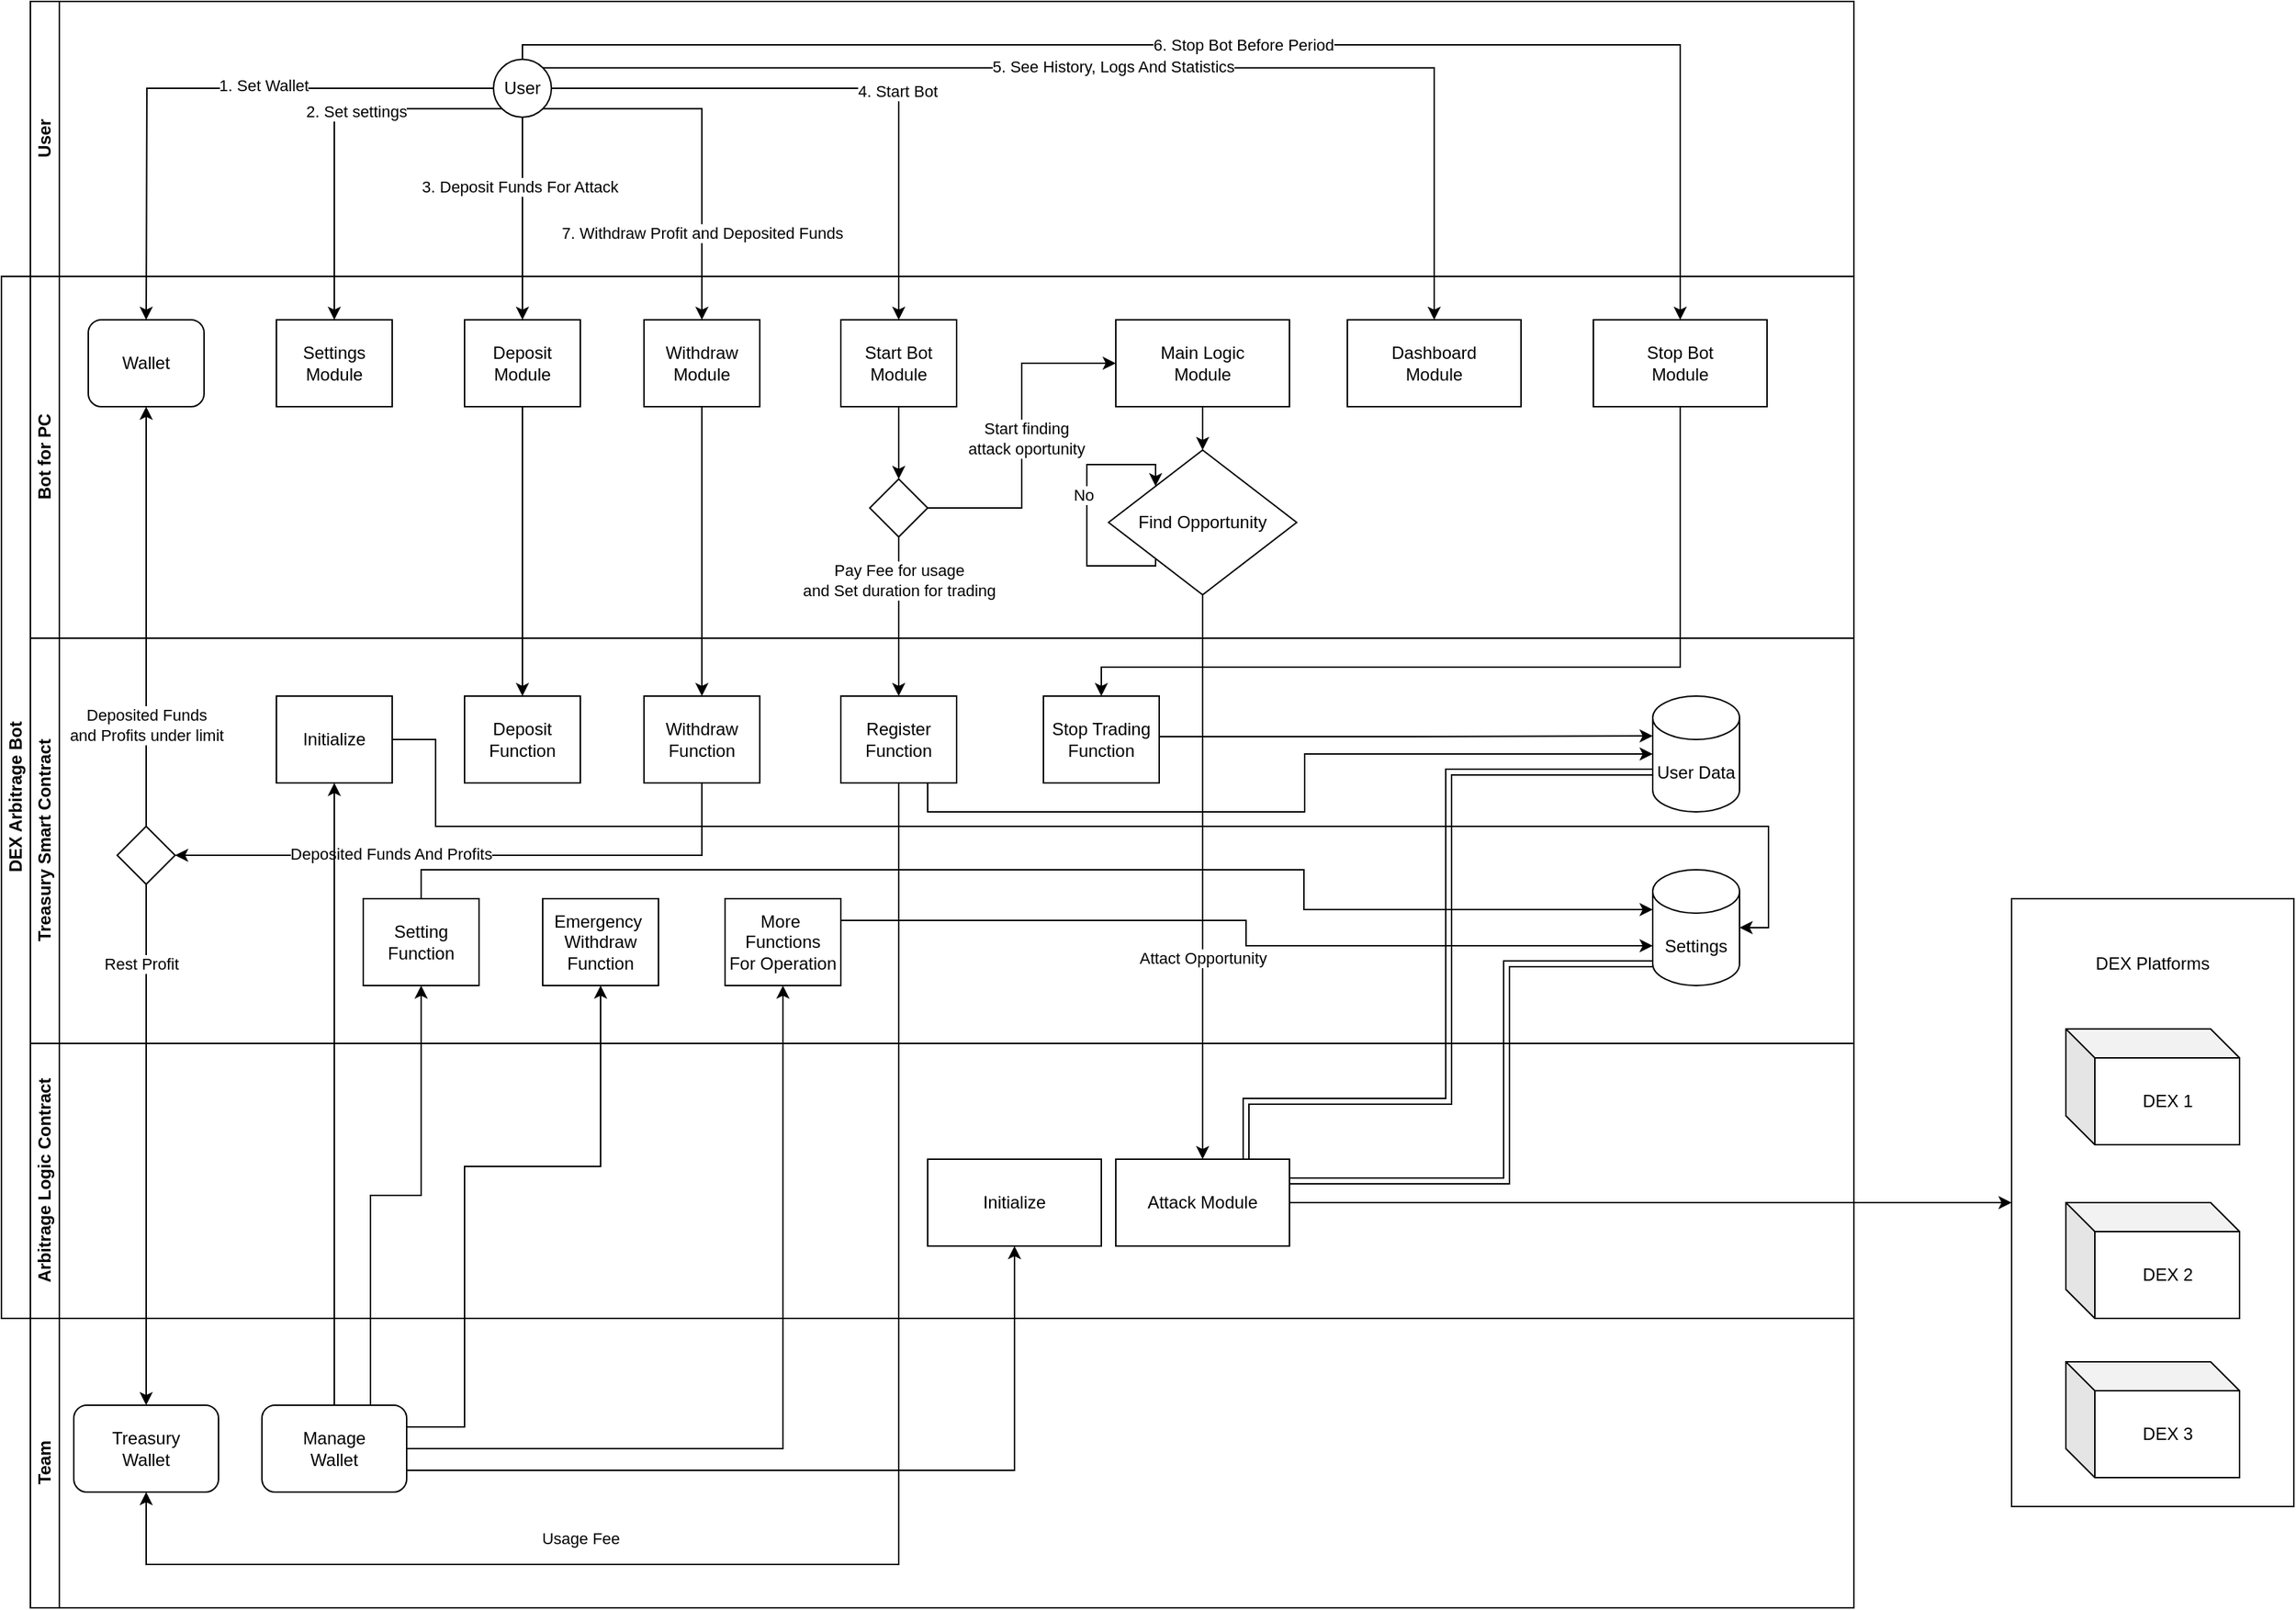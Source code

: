 <mxfile version="21.8.0" type="github">
  <diagram id="prtHgNgQTEPvFCAcTncT" name="Page-1">
    <mxGraphModel dx="1576" dy="2660" grid="1" gridSize="10" guides="1" tooltips="1" connect="1" arrows="1" fold="1" page="1" pageScale="1" pageWidth="827" pageHeight="1169" math="0" shadow="0">
      <root>
        <mxCell id="0" />
        <mxCell id="1" parent="0" />
        <mxCell id="dNxyNK7c78bLwvsdeMH5-19" value="DEX Arbitrage Bot" style="swimlane;html=1;childLayout=stackLayout;resizeParent=1;resizeParentMax=0;horizontal=0;startSize=20;horizontalStack=0;" parent="1" vertex="1">
          <mxGeometry x="70" y="70" width="1280" height="720" as="geometry" />
        </mxCell>
        <mxCell id="mO-mU0wgJN1b0pkcPdMh-35" style="edgeStyle=orthogonalEdgeStyle;rounded=0;orthogonalLoop=1;jettySize=auto;html=1;exitX=0.5;exitY=1;exitDx=0;exitDy=0;entryX=0.5;entryY=0;entryDx=0;entryDy=0;" edge="1" parent="dNxyNK7c78bLwvsdeMH5-19" source="mO-mU0wgJN1b0pkcPdMh-11" target="dNxyNK7c78bLwvsdeMH5-26">
          <mxGeometry relative="1" as="geometry" />
        </mxCell>
        <mxCell id="mO-mU0wgJN1b0pkcPdMh-36" style="edgeStyle=orthogonalEdgeStyle;rounded=0;orthogonalLoop=1;jettySize=auto;html=1;exitX=0.5;exitY=1;exitDx=0;exitDy=0;" edge="1" parent="dNxyNK7c78bLwvsdeMH5-19" source="mO-mU0wgJN1b0pkcPdMh-16" target="mO-mU0wgJN1b0pkcPdMh-28">
          <mxGeometry relative="1" as="geometry" />
        </mxCell>
        <mxCell id="mO-mU0wgJN1b0pkcPdMh-37" style="edgeStyle=orthogonalEdgeStyle;rounded=0;orthogonalLoop=1;jettySize=auto;html=1;exitX=0.5;exitY=1;exitDx=0;exitDy=0;entryX=0.5;entryY=0;entryDx=0;entryDy=0;" edge="1" parent="dNxyNK7c78bLwvsdeMH5-19" source="mO-mU0wgJN1b0pkcPdMh-68" target="mO-mU0wgJN1b0pkcPdMh-30">
          <mxGeometry relative="1" as="geometry" />
        </mxCell>
        <mxCell id="mO-mU0wgJN1b0pkcPdMh-66" value="Pay Fee for usage &lt;br&gt;and Set duration for trading" style="edgeLabel;html=1;align=center;verticalAlign=middle;resizable=0;points=[];" vertex="1" connectable="0" parent="mO-mU0wgJN1b0pkcPdMh-37">
          <mxGeometry x="0.11" y="1" relative="1" as="geometry">
            <mxPoint x="-1" y="-31" as="offset" />
          </mxGeometry>
        </mxCell>
        <mxCell id="dNxyNK7c78bLwvsdeMH5-20" value="Bot for PC" style="swimlane;html=1;startSize=20;horizontal=0;" parent="dNxyNK7c78bLwvsdeMH5-19" vertex="1">
          <mxGeometry x="20" width="1260" height="250" as="geometry" />
        </mxCell>
        <mxCell id="dNxyNK7c78bLwvsdeMH5-24" value="Settings&lt;br&gt;Module" style="rounded=0;whiteSpace=wrap;html=1;fontFamily=Helvetica;fontSize=12;fontColor=#000000;align=center;" parent="dNxyNK7c78bLwvsdeMH5-20" vertex="1">
          <mxGeometry x="170" y="30" width="80" height="60" as="geometry" />
        </mxCell>
        <mxCell id="mO-mU0wgJN1b0pkcPdMh-69" style="edgeStyle=orthogonalEdgeStyle;rounded=0;orthogonalLoop=1;jettySize=auto;html=1;exitX=0.5;exitY=1;exitDx=0;exitDy=0;entryX=0.5;entryY=0;entryDx=0;entryDy=0;" edge="1" parent="dNxyNK7c78bLwvsdeMH5-20" source="dNxyNK7c78bLwvsdeMH5-30" target="mO-mU0wgJN1b0pkcPdMh-68">
          <mxGeometry relative="1" as="geometry" />
        </mxCell>
        <mxCell id="dNxyNK7c78bLwvsdeMH5-30" value="Start Bot&lt;br&gt;Module" style="rounded=0;whiteSpace=wrap;html=1;fontFamily=Helvetica;fontSize=12;fontColor=#000000;align=center;" parent="dNxyNK7c78bLwvsdeMH5-20" vertex="1">
          <mxGeometry x="560" y="30" width="80" height="60" as="geometry" />
        </mxCell>
        <mxCell id="mO-mU0wgJN1b0pkcPdMh-11" value="Deposit&lt;br&gt;Module" style="rounded=0;whiteSpace=wrap;html=1;fontFamily=Helvetica;fontSize=12;fontColor=#000000;align=center;" vertex="1" parent="dNxyNK7c78bLwvsdeMH5-20">
          <mxGeometry x="300" y="30" width="80" height="60" as="geometry" />
        </mxCell>
        <mxCell id="mO-mU0wgJN1b0pkcPdMh-16" value="Withdraw&lt;br&gt;Module" style="rounded=0;whiteSpace=wrap;html=1;fontFamily=Helvetica;fontSize=12;fontColor=#000000;align=center;" vertex="1" parent="dNxyNK7c78bLwvsdeMH5-20">
          <mxGeometry x="424" y="30" width="80" height="60" as="geometry" />
        </mxCell>
        <mxCell id="mO-mU0wgJN1b0pkcPdMh-56" value="Wallet" style="rounded=1;whiteSpace=wrap;html=1;" vertex="1" parent="dNxyNK7c78bLwvsdeMH5-20">
          <mxGeometry x="40" y="30" width="80" height="60" as="geometry" />
        </mxCell>
        <mxCell id="mO-mU0wgJN1b0pkcPdMh-80" style="edgeStyle=orthogonalEdgeStyle;rounded=0;orthogonalLoop=1;jettySize=auto;html=1;exitX=0.5;exitY=1;exitDx=0;exitDy=0;entryX=0.5;entryY=0;entryDx=0;entryDy=0;" edge="1" parent="dNxyNK7c78bLwvsdeMH5-20" source="mO-mU0wgJN1b0pkcPdMh-67" target="mO-mU0wgJN1b0pkcPdMh-79">
          <mxGeometry relative="1" as="geometry" />
        </mxCell>
        <mxCell id="mO-mU0wgJN1b0pkcPdMh-67" value="Main Logic &lt;br&gt;Module" style="rounded=0;whiteSpace=wrap;html=1;" vertex="1" parent="dNxyNK7c78bLwvsdeMH5-20">
          <mxGeometry x="750" y="30" width="120" height="60" as="geometry" />
        </mxCell>
        <mxCell id="mO-mU0wgJN1b0pkcPdMh-70" style="edgeStyle=orthogonalEdgeStyle;rounded=0;orthogonalLoop=1;jettySize=auto;html=1;exitX=1;exitY=0.5;exitDx=0;exitDy=0;entryX=0;entryY=0.5;entryDx=0;entryDy=0;" edge="1" parent="dNxyNK7c78bLwvsdeMH5-20" source="mO-mU0wgJN1b0pkcPdMh-68" target="mO-mU0wgJN1b0pkcPdMh-67">
          <mxGeometry relative="1" as="geometry" />
        </mxCell>
        <mxCell id="mO-mU0wgJN1b0pkcPdMh-71" value="Start finding &lt;br&gt;attack oportunity" style="edgeLabel;html=1;align=center;verticalAlign=middle;resizable=0;points=[];" vertex="1" connectable="0" parent="mO-mU0wgJN1b0pkcPdMh-70">
          <mxGeometry x="-0.011" y="-3" relative="1" as="geometry">
            <mxPoint as="offset" />
          </mxGeometry>
        </mxCell>
        <mxCell id="mO-mU0wgJN1b0pkcPdMh-68" value="" style="rhombus;whiteSpace=wrap;html=1;fontFamily=Helvetica;fontSize=12;fontColor=#000000;align=center;" vertex="1" parent="dNxyNK7c78bLwvsdeMH5-20">
          <mxGeometry x="580" y="140" width="40" height="40" as="geometry" />
        </mxCell>
        <mxCell id="mO-mU0wgJN1b0pkcPdMh-79" value="Find Opportunity" style="rhombus;whiteSpace=wrap;html=1;fontFamily=Helvetica;fontSize=12;fontColor=#000000;align=center;" vertex="1" parent="dNxyNK7c78bLwvsdeMH5-20">
          <mxGeometry x="745" y="120" width="130" height="100" as="geometry" />
        </mxCell>
        <mxCell id="mO-mU0wgJN1b0pkcPdMh-81" style="edgeStyle=orthogonalEdgeStyle;rounded=0;orthogonalLoop=1;jettySize=auto;html=1;exitX=0;exitY=1;exitDx=0;exitDy=0;entryX=0;entryY=0;entryDx=0;entryDy=0;" edge="1" parent="dNxyNK7c78bLwvsdeMH5-20" source="mO-mU0wgJN1b0pkcPdMh-79" target="mO-mU0wgJN1b0pkcPdMh-79">
          <mxGeometry relative="1" as="geometry">
            <Array as="points">
              <mxPoint x="778" y="200" />
              <mxPoint x="730" y="200" />
              <mxPoint x="730" y="130" />
              <mxPoint x="778" y="130" />
            </Array>
          </mxGeometry>
        </mxCell>
        <mxCell id="mO-mU0wgJN1b0pkcPdMh-91" value="No&amp;nbsp;" style="edgeLabel;html=1;align=center;verticalAlign=middle;resizable=0;points=[];" vertex="1" connectable="0" parent="mO-mU0wgJN1b0pkcPdMh-81">
          <mxGeometry x="0.1" y="1" relative="1" as="geometry">
            <mxPoint as="offset" />
          </mxGeometry>
        </mxCell>
        <mxCell id="mO-mU0wgJN1b0pkcPdMh-103" value="Dashboard&lt;br&gt;Module" style="rounded=0;whiteSpace=wrap;html=1;" vertex="1" parent="dNxyNK7c78bLwvsdeMH5-20">
          <mxGeometry x="910" y="30" width="120" height="60" as="geometry" />
        </mxCell>
        <mxCell id="mO-mU0wgJN1b0pkcPdMh-107" value="Stop Bot &lt;br&gt;Module" style="rounded=0;whiteSpace=wrap;html=1;" vertex="1" parent="dNxyNK7c78bLwvsdeMH5-20">
          <mxGeometry x="1080" y="30" width="120" height="60" as="geometry" />
        </mxCell>
        <mxCell id="dNxyNK7c78bLwvsdeMH5-21" value="Treasury Smart Contract" style="swimlane;html=1;startSize=20;horizontal=0;" parent="dNxyNK7c78bLwvsdeMH5-19" vertex="1">
          <mxGeometry x="20" y="250" width="1260" height="280" as="geometry" />
        </mxCell>
        <mxCell id="dNxyNK7c78bLwvsdeMH5-26" value="Deposit&lt;br&gt;Function" style="rounded=0;whiteSpace=wrap;html=1;fontFamily=Helvetica;fontSize=12;fontColor=#000000;align=center;" parent="dNxyNK7c78bLwvsdeMH5-21" vertex="1">
          <mxGeometry x="300" y="40" width="80" height="60" as="geometry" />
        </mxCell>
        <mxCell id="mO-mU0wgJN1b0pkcPdMh-58" style="edgeStyle=orthogonalEdgeStyle;rounded=0;orthogonalLoop=1;jettySize=auto;html=1;entryX=1;entryY=0.5;entryDx=0;entryDy=0;" edge="1" parent="dNxyNK7c78bLwvsdeMH5-21" source="mO-mU0wgJN1b0pkcPdMh-28" target="dNxyNK7c78bLwvsdeMH5-36">
          <mxGeometry relative="1" as="geometry">
            <Array as="points">
              <mxPoint x="464" y="150" />
            </Array>
          </mxGeometry>
        </mxCell>
        <mxCell id="mO-mU0wgJN1b0pkcPdMh-62" value="Deposited Funds And Profits" style="edgeLabel;html=1;align=center;verticalAlign=middle;resizable=0;points=[];" vertex="1" connectable="0" parent="mO-mU0wgJN1b0pkcPdMh-58">
          <mxGeometry x="0.279" y="-1" relative="1" as="geometry">
            <mxPoint as="offset" />
          </mxGeometry>
        </mxCell>
        <mxCell id="mO-mU0wgJN1b0pkcPdMh-28" value="Withdraw&lt;br&gt;Function" style="rounded=0;whiteSpace=wrap;html=1;fontFamily=Helvetica;fontSize=12;fontColor=#000000;align=center;" vertex="1" parent="dNxyNK7c78bLwvsdeMH5-21">
          <mxGeometry x="424" y="40" width="80" height="60" as="geometry" />
        </mxCell>
        <mxCell id="mO-mU0wgJN1b0pkcPdMh-30" value="Register&lt;br&gt;Function" style="rounded=0;whiteSpace=wrap;html=1;fontFamily=Helvetica;fontSize=12;fontColor=#000000;align=center;" vertex="1" parent="dNxyNK7c78bLwvsdeMH5-21">
          <mxGeometry x="560" y="40" width="80" height="60" as="geometry" />
        </mxCell>
        <mxCell id="dNxyNK7c78bLwvsdeMH5-36" value="" style="rhombus;whiteSpace=wrap;html=1;fontFamily=Helvetica;fontSize=12;fontColor=#000000;align=center;" parent="dNxyNK7c78bLwvsdeMH5-21" vertex="1">
          <mxGeometry x="60" y="130" width="40" height="40" as="geometry" />
        </mxCell>
        <mxCell id="mO-mU0wgJN1b0pkcPdMh-93" value="Initialize" style="rounded=0;whiteSpace=wrap;html=1;fontFamily=Helvetica;fontSize=12;fontColor=#000000;align=center;" vertex="1" parent="dNxyNK7c78bLwvsdeMH5-21">
          <mxGeometry x="170" y="40" width="80" height="60" as="geometry" />
        </mxCell>
        <mxCell id="mO-mU0wgJN1b0pkcPdMh-121" style="edgeStyle=orthogonalEdgeStyle;rounded=0;orthogonalLoop=1;jettySize=auto;html=1;exitX=0.5;exitY=0;exitDx=0;exitDy=0;entryX=0;entryY=0;entryDx=0;entryDy=27.5;entryPerimeter=0;" edge="1" parent="dNxyNK7c78bLwvsdeMH5-21" source="mO-mU0wgJN1b0pkcPdMh-94" target="mO-mU0wgJN1b0pkcPdMh-113">
          <mxGeometry relative="1" as="geometry">
            <mxPoint x="1120" y="200" as="targetPoint" />
            <Array as="points">
              <mxPoint x="270" y="160" />
              <mxPoint x="880" y="160" />
              <mxPoint x="880" y="188" />
            </Array>
          </mxGeometry>
        </mxCell>
        <mxCell id="mO-mU0wgJN1b0pkcPdMh-94" value="Setting&lt;br&gt;Function" style="rounded=0;whiteSpace=wrap;html=1;fontFamily=Helvetica;fontSize=12;fontColor=#000000;align=center;" vertex="1" parent="dNxyNK7c78bLwvsdeMH5-21">
          <mxGeometry x="230" y="180" width="80" height="60" as="geometry" />
        </mxCell>
        <mxCell id="mO-mU0wgJN1b0pkcPdMh-95" value="Emergency&amp;nbsp;&lt;br&gt;Withdraw&lt;br&gt;Function" style="rounded=0;whiteSpace=wrap;html=1;fontFamily=Helvetica;fontSize=12;fontColor=#000000;align=center;" vertex="1" parent="dNxyNK7c78bLwvsdeMH5-21">
          <mxGeometry x="354" y="180" width="80" height="60" as="geometry" />
        </mxCell>
        <mxCell id="mO-mU0wgJN1b0pkcPdMh-96" value="More&amp;nbsp; Functions&lt;br&gt;For Operation" style="rounded=0;whiteSpace=wrap;html=1;fontFamily=Helvetica;fontSize=12;fontColor=#000000;align=center;" vertex="1" parent="dNxyNK7c78bLwvsdeMH5-21">
          <mxGeometry x="480" y="180" width="80" height="60" as="geometry" />
        </mxCell>
        <mxCell id="mO-mU0wgJN1b0pkcPdMh-110" value="Stop Trading Function" style="rounded=0;whiteSpace=wrap;html=1;fontFamily=Helvetica;fontSize=12;fontColor=#000000;align=center;" vertex="1" parent="dNxyNK7c78bLwvsdeMH5-21">
          <mxGeometry x="700" y="40" width="80" height="60" as="geometry" />
        </mxCell>
        <mxCell id="mO-mU0wgJN1b0pkcPdMh-112" value="User Data&lt;br&gt;" style="shape=cylinder3;whiteSpace=wrap;html=1;boundedLbl=1;backgroundOutline=1;size=15;" vertex="1" parent="dNxyNK7c78bLwvsdeMH5-21">
          <mxGeometry x="1121" y="40" width="60" height="80" as="geometry" />
        </mxCell>
        <mxCell id="mO-mU0wgJN1b0pkcPdMh-113" value="Settings" style="shape=cylinder3;whiteSpace=wrap;html=1;boundedLbl=1;backgroundOutline=1;size=15;" vertex="1" parent="dNxyNK7c78bLwvsdeMH5-21">
          <mxGeometry x="1121" y="160" width="60" height="80" as="geometry" />
        </mxCell>
        <mxCell id="mO-mU0wgJN1b0pkcPdMh-116" style="edgeStyle=orthogonalEdgeStyle;rounded=0;orthogonalLoop=1;jettySize=auto;html=1;exitX=0.75;exitY=1;exitDx=0;exitDy=0;entryX=0;entryY=0.5;entryDx=0;entryDy=0;entryPerimeter=0;" edge="1" parent="dNxyNK7c78bLwvsdeMH5-21" source="mO-mU0wgJN1b0pkcPdMh-30" target="mO-mU0wgJN1b0pkcPdMh-112">
          <mxGeometry relative="1" as="geometry" />
        </mxCell>
        <mxCell id="mO-mU0wgJN1b0pkcPdMh-117" style="edgeStyle=orthogonalEdgeStyle;rounded=0;orthogonalLoop=1;jettySize=auto;html=1;exitX=1;exitY=0.5;exitDx=0;exitDy=0;entryX=0;entryY=0;entryDx=0;entryDy=27.5;entryPerimeter=0;" edge="1" parent="dNxyNK7c78bLwvsdeMH5-21" source="mO-mU0wgJN1b0pkcPdMh-110" target="mO-mU0wgJN1b0pkcPdMh-112">
          <mxGeometry relative="1" as="geometry">
            <Array as="points">
              <mxPoint x="780" y="68" />
              <mxPoint x="951" y="68" />
            </Array>
          </mxGeometry>
        </mxCell>
        <mxCell id="mO-mU0wgJN1b0pkcPdMh-118" style="edgeStyle=orthogonalEdgeStyle;rounded=0;orthogonalLoop=1;jettySize=auto;html=1;exitX=1;exitY=0.5;exitDx=0;exitDy=0;entryX=1;entryY=0.5;entryDx=0;entryDy=0;entryPerimeter=0;" edge="1" parent="dNxyNK7c78bLwvsdeMH5-21" source="mO-mU0wgJN1b0pkcPdMh-93" target="mO-mU0wgJN1b0pkcPdMh-113">
          <mxGeometry relative="1" as="geometry">
            <Array as="points">
              <mxPoint x="280" y="70" />
              <mxPoint x="280" y="130" />
              <mxPoint x="1201" y="130" />
              <mxPoint x="1201" y="200" />
            </Array>
          </mxGeometry>
        </mxCell>
        <mxCell id="mO-mU0wgJN1b0pkcPdMh-122" style="edgeStyle=orthogonalEdgeStyle;rounded=0;orthogonalLoop=1;jettySize=auto;html=1;exitX=1;exitY=0.25;exitDx=0;exitDy=0;entryX=0;entryY=0;entryDx=0;entryDy=52.5;entryPerimeter=0;" edge="1" parent="dNxyNK7c78bLwvsdeMH5-21" source="mO-mU0wgJN1b0pkcPdMh-96" target="mO-mU0wgJN1b0pkcPdMh-113">
          <mxGeometry relative="1" as="geometry">
            <Array as="points">
              <mxPoint x="840" y="195" />
              <mxPoint x="840" y="213" />
            </Array>
          </mxGeometry>
        </mxCell>
        <mxCell id="dNxyNK7c78bLwvsdeMH5-22" value="Arbitrage Logic Contract" style="swimlane;html=1;startSize=20;horizontal=0;" parent="dNxyNK7c78bLwvsdeMH5-19" vertex="1">
          <mxGeometry x="20" y="530" width="1260" height="190" as="geometry" />
        </mxCell>
        <mxCell id="mO-mU0wgJN1b0pkcPdMh-82" value="Attack Module" style="rounded=0;whiteSpace=wrap;html=1;" vertex="1" parent="dNxyNK7c78bLwvsdeMH5-22">
          <mxGeometry x="750" y="80" width="120" height="60" as="geometry" />
        </mxCell>
        <mxCell id="mO-mU0wgJN1b0pkcPdMh-129" value="Initialize" style="rounded=0;whiteSpace=wrap;html=1;fontFamily=Helvetica;fontSize=12;fontColor=#000000;align=center;" vertex="1" parent="dNxyNK7c78bLwvsdeMH5-22">
          <mxGeometry x="620" y="80" width="120" height="60" as="geometry" />
        </mxCell>
        <mxCell id="mO-mU0wgJN1b0pkcPdMh-60" style="edgeStyle=orthogonalEdgeStyle;rounded=0;orthogonalLoop=1;jettySize=auto;html=1;entryX=0.5;entryY=1;entryDx=0;entryDy=0;exitX=0.5;exitY=0;exitDx=0;exitDy=0;" edge="1" parent="dNxyNK7c78bLwvsdeMH5-19" source="dNxyNK7c78bLwvsdeMH5-36" target="mO-mU0wgJN1b0pkcPdMh-56">
          <mxGeometry relative="1" as="geometry">
            <mxPoint x="120" y="300" as="sourcePoint" />
            <mxPoint x="100.5" y="110" as="targetPoint" />
          </mxGeometry>
        </mxCell>
        <mxCell id="mO-mU0wgJN1b0pkcPdMh-64" value="Deposited Funds &lt;br&gt;and Profits under limit" style="edgeLabel;html=1;align=center;verticalAlign=middle;resizable=0;points=[];" vertex="1" connectable="0" parent="mO-mU0wgJN1b0pkcPdMh-60">
          <mxGeometry x="-0.184" y="2" relative="1" as="geometry">
            <mxPoint x="2" y="48" as="offset" />
          </mxGeometry>
        </mxCell>
        <mxCell id="mO-mU0wgJN1b0pkcPdMh-83" style="edgeStyle=orthogonalEdgeStyle;rounded=0;orthogonalLoop=1;jettySize=auto;html=1;exitX=0.5;exitY=1;exitDx=0;exitDy=0;" edge="1" parent="dNxyNK7c78bLwvsdeMH5-19" source="mO-mU0wgJN1b0pkcPdMh-79" target="mO-mU0wgJN1b0pkcPdMh-82">
          <mxGeometry relative="1" as="geometry" />
        </mxCell>
        <mxCell id="mO-mU0wgJN1b0pkcPdMh-92" value="Attact Opportunity" style="edgeLabel;html=1;align=center;verticalAlign=middle;resizable=0;points=[];" vertex="1" connectable="0" parent="mO-mU0wgJN1b0pkcPdMh-83">
          <mxGeometry x="-0.115" relative="1" as="geometry">
            <mxPoint y="78" as="offset" />
          </mxGeometry>
        </mxCell>
        <mxCell id="mO-mU0wgJN1b0pkcPdMh-111" style="edgeStyle=orthogonalEdgeStyle;rounded=0;orthogonalLoop=1;jettySize=auto;html=1;entryX=0.5;entryY=0;entryDx=0;entryDy=0;" edge="1" parent="dNxyNK7c78bLwvsdeMH5-19" source="mO-mU0wgJN1b0pkcPdMh-107" target="mO-mU0wgJN1b0pkcPdMh-110">
          <mxGeometry relative="1" as="geometry">
            <Array as="points">
              <mxPoint x="1160" y="270" />
              <mxPoint x="760" y="270" />
            </Array>
          </mxGeometry>
        </mxCell>
        <mxCell id="mO-mU0wgJN1b0pkcPdMh-126" style="edgeStyle=orthogonalEdgeStyle;rounded=0;orthogonalLoop=1;jettySize=auto;html=1;exitX=0.75;exitY=0;exitDx=0;exitDy=0;entryX=0;entryY=0;entryDx=0;entryDy=52.5;entryPerimeter=0;shape=link;" edge="1" parent="dNxyNK7c78bLwvsdeMH5-19" source="mO-mU0wgJN1b0pkcPdMh-82" target="mO-mU0wgJN1b0pkcPdMh-112">
          <mxGeometry relative="1" as="geometry">
            <Array as="points">
              <mxPoint x="860" y="570" />
              <mxPoint x="1000" y="570" />
              <mxPoint x="1000" y="343" />
            </Array>
          </mxGeometry>
        </mxCell>
        <mxCell id="mO-mU0wgJN1b0pkcPdMh-127" style="edgeStyle=orthogonalEdgeStyle;rounded=0;orthogonalLoop=1;jettySize=auto;html=1;exitX=1;exitY=0.25;exitDx=0;exitDy=0;entryX=0;entryY=1;entryDx=0;entryDy=-15;entryPerimeter=0;shape=link;" edge="1" parent="dNxyNK7c78bLwvsdeMH5-19" source="mO-mU0wgJN1b0pkcPdMh-82" target="mO-mU0wgJN1b0pkcPdMh-113">
          <mxGeometry relative="1" as="geometry">
            <Array as="points">
              <mxPoint x="1040" y="625" />
              <mxPoint x="1040" y="475" />
            </Array>
          </mxGeometry>
        </mxCell>
        <mxCell id="mO-mU0wgJN1b0pkcPdMh-3" value="User" style="swimlane;html=1;startSize=20;horizontal=0;" vertex="1" parent="1">
          <mxGeometry x="90" y="-120" width="1260" height="190" as="geometry" />
        </mxCell>
        <mxCell id="mO-mU0wgJN1b0pkcPdMh-5" value="User" style="ellipse;whiteSpace=wrap;html=1;" vertex="1" parent="mO-mU0wgJN1b0pkcPdMh-3">
          <mxGeometry x="320" y="40" width="40" height="40" as="geometry" />
        </mxCell>
        <mxCell id="mO-mU0wgJN1b0pkcPdMh-19" style="edgeStyle=orthogonalEdgeStyle;rounded=0;orthogonalLoop=1;jettySize=auto;html=1;exitX=0;exitY=1;exitDx=0;exitDy=0;entryX=0.5;entryY=0;entryDx=0;entryDy=0;" edge="1" parent="1" source="mO-mU0wgJN1b0pkcPdMh-5" target="dNxyNK7c78bLwvsdeMH5-24">
          <mxGeometry relative="1" as="geometry" />
        </mxCell>
        <mxCell id="mO-mU0wgJN1b0pkcPdMh-46" value="2. Set settings" style="edgeLabel;html=1;align=center;verticalAlign=middle;resizable=0;points=[];" vertex="1" connectable="0" parent="mO-mU0wgJN1b0pkcPdMh-19">
          <mxGeometry x="-0.229" y="2" relative="1" as="geometry">
            <mxPoint as="offset" />
          </mxGeometry>
        </mxCell>
        <mxCell id="mO-mU0wgJN1b0pkcPdMh-21" style="edgeStyle=orthogonalEdgeStyle;rounded=0;orthogonalLoop=1;jettySize=auto;html=1;exitX=0.5;exitY=1;exitDx=0;exitDy=0;entryX=0.5;entryY=0;entryDx=0;entryDy=0;" edge="1" parent="1" source="mO-mU0wgJN1b0pkcPdMh-5" target="mO-mU0wgJN1b0pkcPdMh-11">
          <mxGeometry relative="1" as="geometry">
            <Array as="points">
              <mxPoint x="430" y="60" />
              <mxPoint x="430" y="60" />
            </Array>
          </mxGeometry>
        </mxCell>
        <mxCell id="mO-mU0wgJN1b0pkcPdMh-47" value="3. Deposit Funds For Attack" style="edgeLabel;html=1;align=center;verticalAlign=middle;resizable=0;points=[];" vertex="1" connectable="0" parent="mO-mU0wgJN1b0pkcPdMh-21">
          <mxGeometry x="-0.315" y="-2" relative="1" as="geometry">
            <mxPoint as="offset" />
          </mxGeometry>
        </mxCell>
        <mxCell id="mO-mU0wgJN1b0pkcPdMh-25" style="edgeStyle=orthogonalEdgeStyle;rounded=0;orthogonalLoop=1;jettySize=auto;html=1;exitX=1;exitY=1;exitDx=0;exitDy=0;entryX=0.5;entryY=0;entryDx=0;entryDy=0;" edge="1" parent="1" source="mO-mU0wgJN1b0pkcPdMh-5" target="mO-mU0wgJN1b0pkcPdMh-16">
          <mxGeometry relative="1" as="geometry">
            <Array as="points">
              <mxPoint x="554" y="-46" />
            </Array>
          </mxGeometry>
        </mxCell>
        <mxCell id="mO-mU0wgJN1b0pkcPdMh-48" value="7. Withdraw Profit and Deposited Funds" style="edgeLabel;html=1;align=center;verticalAlign=middle;resizable=0;points=[];" vertex="1" connectable="0" parent="mO-mU0wgJN1b0pkcPdMh-25">
          <mxGeometry x="0.357" relative="1" as="geometry">
            <mxPoint y="22" as="offset" />
          </mxGeometry>
        </mxCell>
        <mxCell id="mO-mU0wgJN1b0pkcPdMh-27" style="edgeStyle=orthogonalEdgeStyle;rounded=0;orthogonalLoop=1;jettySize=auto;html=1;exitX=1;exitY=0.5;exitDx=0;exitDy=0;entryX=0.5;entryY=0;entryDx=0;entryDy=0;" edge="1" parent="1" source="mO-mU0wgJN1b0pkcPdMh-5" target="dNxyNK7c78bLwvsdeMH5-30">
          <mxGeometry relative="1" as="geometry">
            <Array as="points">
              <mxPoint x="690" y="-60" />
            </Array>
          </mxGeometry>
        </mxCell>
        <mxCell id="mO-mU0wgJN1b0pkcPdMh-49" value="4. Start Bot" style="edgeLabel;html=1;align=center;verticalAlign=middle;resizable=0;points=[];" vertex="1" connectable="0" parent="mO-mU0wgJN1b0pkcPdMh-27">
          <mxGeometry x="0.194" y="-2" relative="1" as="geometry">
            <mxPoint as="offset" />
          </mxGeometry>
        </mxCell>
        <mxCell id="mO-mU0wgJN1b0pkcPdMh-44" style="edgeStyle=orthogonalEdgeStyle;rounded=0;orthogonalLoop=1;jettySize=auto;html=1;exitX=0;exitY=0.5;exitDx=0;exitDy=0;entryX=0.5;entryY=0;entryDx=0;entryDy=0;" edge="1" parent="1" source="mO-mU0wgJN1b0pkcPdMh-5">
          <mxGeometry relative="1" as="geometry">
            <mxPoint x="170.0" y="100" as="targetPoint" />
          </mxGeometry>
        </mxCell>
        <mxCell id="mO-mU0wgJN1b0pkcPdMh-45" value="1. Set Wallet" style="edgeLabel;html=1;align=center;verticalAlign=middle;resizable=0;points=[];" vertex="1" connectable="0" parent="mO-mU0wgJN1b0pkcPdMh-44">
          <mxGeometry x="-0.202" y="-2" relative="1" as="geometry">
            <mxPoint as="offset" />
          </mxGeometry>
        </mxCell>
        <mxCell id="mO-mU0wgJN1b0pkcPdMh-88" style="edgeStyle=orthogonalEdgeStyle;rounded=0;orthogonalLoop=1;jettySize=auto;html=1;exitX=1;exitY=0.5;exitDx=0;exitDy=0;entryX=0;entryY=0.5;entryDx=0;entryDy=0;" edge="1" parent="1" source="mO-mU0wgJN1b0pkcPdMh-82" target="mO-mU0wgJN1b0pkcPdMh-87">
          <mxGeometry relative="1" as="geometry" />
        </mxCell>
        <mxCell id="mO-mU0wgJN1b0pkcPdMh-105" style="edgeStyle=orthogonalEdgeStyle;rounded=0;orthogonalLoop=1;jettySize=auto;html=1;exitX=1;exitY=0;exitDx=0;exitDy=0;entryX=0.5;entryY=0;entryDx=0;entryDy=0;" edge="1" parent="1" source="mO-mU0wgJN1b0pkcPdMh-5" target="mO-mU0wgJN1b0pkcPdMh-103">
          <mxGeometry relative="1" as="geometry" />
        </mxCell>
        <mxCell id="mO-mU0wgJN1b0pkcPdMh-106" value="5. See History, Logs And Statistics" style="edgeLabel;html=1;align=center;verticalAlign=middle;resizable=0;points=[];" vertex="1" connectable="0" parent="mO-mU0wgJN1b0pkcPdMh-105">
          <mxGeometry x="-0.005" y="1" relative="1" as="geometry">
            <mxPoint x="1" as="offset" />
          </mxGeometry>
        </mxCell>
        <mxCell id="mO-mU0wgJN1b0pkcPdMh-108" style="edgeStyle=orthogonalEdgeStyle;rounded=0;orthogonalLoop=1;jettySize=auto;html=1;exitX=0.5;exitY=0;exitDx=0;exitDy=0;entryX=0.5;entryY=0;entryDx=0;entryDy=0;" edge="1" parent="1" source="mO-mU0wgJN1b0pkcPdMh-5" target="mO-mU0wgJN1b0pkcPdMh-107">
          <mxGeometry relative="1" as="geometry">
            <Array as="points">
              <mxPoint x="430" y="-90" />
              <mxPoint x="1230" y="-90" />
            </Array>
          </mxGeometry>
        </mxCell>
        <mxCell id="mO-mU0wgJN1b0pkcPdMh-109" value="6. Stop Bot Before Period" style="edgeLabel;html=1;align=center;verticalAlign=middle;resizable=0;points=[];" vertex="1" connectable="0" parent="mO-mU0wgJN1b0pkcPdMh-108">
          <mxGeometry x="0.016" relative="1" as="geometry">
            <mxPoint as="offset" />
          </mxGeometry>
        </mxCell>
        <mxCell id="mO-mU0wgJN1b0pkcPdMh-128" value="" style="group" vertex="1" connectable="0" parent="1">
          <mxGeometry x="1459" y="500" width="195" height="420" as="geometry" />
        </mxCell>
        <mxCell id="mO-mU0wgJN1b0pkcPdMh-87" value="DEX Platforms&lt;br&gt;&lt;br&gt;&lt;br&gt;&lt;br&gt;&lt;br&gt;&lt;br&gt;&lt;br&gt;&lt;br&gt;&lt;br&gt;&lt;br&gt;&lt;br&gt;&lt;br&gt;&lt;br&gt;&lt;br&gt;&lt;br&gt;&lt;br&gt;&lt;br&gt;&lt;br&gt;&lt;br&gt;&lt;br&gt;&lt;br&gt;&lt;br&gt;&lt;br&gt;&lt;br&gt;" style="rounded=0;whiteSpace=wrap;html=1;" vertex="1" parent="mO-mU0wgJN1b0pkcPdMh-128">
          <mxGeometry width="195" height="420" as="geometry" />
        </mxCell>
        <mxCell id="mO-mU0wgJN1b0pkcPdMh-123" value="DEX 1" style="shape=cube;whiteSpace=wrap;html=1;boundedLbl=1;backgroundOutline=1;darkOpacity=0.05;darkOpacity2=0.1;" vertex="1" parent="mO-mU0wgJN1b0pkcPdMh-128">
          <mxGeometry x="37.5" y="90" width="120" height="80" as="geometry" />
        </mxCell>
        <mxCell id="mO-mU0wgJN1b0pkcPdMh-124" value="DEX 2" style="shape=cube;whiteSpace=wrap;html=1;boundedLbl=1;backgroundOutline=1;darkOpacity=0.05;darkOpacity2=0.1;" vertex="1" parent="mO-mU0wgJN1b0pkcPdMh-128">
          <mxGeometry x="37.5" y="210" width="120" height="80" as="geometry" />
        </mxCell>
        <mxCell id="mO-mU0wgJN1b0pkcPdMh-125" value="DEX 3" style="shape=cube;whiteSpace=wrap;html=1;boundedLbl=1;backgroundOutline=1;darkOpacity=0.05;darkOpacity2=0.1;" vertex="1" parent="mO-mU0wgJN1b0pkcPdMh-128">
          <mxGeometry x="37.5" y="320" width="120" height="80" as="geometry" />
        </mxCell>
        <mxCell id="mO-mU0wgJN1b0pkcPdMh-53" value="Team" style="swimlane;html=1;startSize=20;horizontal=0;" vertex="1" parent="1">
          <mxGeometry x="90" y="790" width="1260" height="200" as="geometry" />
        </mxCell>
        <mxCell id="mO-mU0wgJN1b0pkcPdMh-55" value="Treasury &lt;br&gt;Wallet" style="rounded=1;whiteSpace=wrap;html=1;" vertex="1" parent="mO-mU0wgJN1b0pkcPdMh-53">
          <mxGeometry x="30" y="60" width="100" height="60" as="geometry" />
        </mxCell>
        <mxCell id="mO-mU0wgJN1b0pkcPdMh-97" value="Manage &lt;br&gt;Wallet" style="rounded=1;whiteSpace=wrap;html=1;" vertex="1" parent="mO-mU0wgJN1b0pkcPdMh-53">
          <mxGeometry x="160" y="60" width="100" height="60" as="geometry" />
        </mxCell>
        <mxCell id="mO-mU0wgJN1b0pkcPdMh-74" style="edgeStyle=orthogonalEdgeStyle;rounded=0;orthogonalLoop=1;jettySize=auto;html=1;exitX=0.5;exitY=1;exitDx=0;exitDy=0;entryX=0.5;entryY=0;entryDx=0;entryDy=0;" edge="1" parent="1" source="dNxyNK7c78bLwvsdeMH5-36" target="mO-mU0wgJN1b0pkcPdMh-55">
          <mxGeometry relative="1" as="geometry" />
        </mxCell>
        <mxCell id="mO-mU0wgJN1b0pkcPdMh-75" value="Rest Profit&amp;nbsp;" style="edgeLabel;html=1;align=center;verticalAlign=middle;resizable=0;points=[];" vertex="1" connectable="0" parent="mO-mU0wgJN1b0pkcPdMh-74">
          <mxGeometry x="-0.698" y="-2" relative="1" as="geometry">
            <mxPoint as="offset" />
          </mxGeometry>
        </mxCell>
        <mxCell id="mO-mU0wgJN1b0pkcPdMh-76" style="edgeStyle=orthogonalEdgeStyle;rounded=0;orthogonalLoop=1;jettySize=auto;html=1;exitX=0.5;exitY=1;exitDx=0;exitDy=0;entryX=0.5;entryY=1;entryDx=0;entryDy=0;" edge="1" parent="1" source="mO-mU0wgJN1b0pkcPdMh-30" target="mO-mU0wgJN1b0pkcPdMh-55">
          <mxGeometry relative="1" as="geometry">
            <Array as="points">
              <mxPoint x="690" y="960" />
              <mxPoint x="170" y="960" />
            </Array>
          </mxGeometry>
        </mxCell>
        <mxCell id="mO-mU0wgJN1b0pkcPdMh-77" value="Usage Fee" style="edgeLabel;html=1;align=center;verticalAlign=middle;resizable=0;points=[];" vertex="1" connectable="0" parent="mO-mU0wgJN1b0pkcPdMh-76">
          <mxGeometry x="-0.469" relative="1" as="geometry">
            <mxPoint x="-220" y="227" as="offset" />
          </mxGeometry>
        </mxCell>
        <mxCell id="mO-mU0wgJN1b0pkcPdMh-98" style="edgeStyle=orthogonalEdgeStyle;rounded=0;orthogonalLoop=1;jettySize=auto;html=1;exitX=0.5;exitY=0;exitDx=0;exitDy=0;entryX=0.5;entryY=1;entryDx=0;entryDy=0;" edge="1" parent="1" source="mO-mU0wgJN1b0pkcPdMh-97" target="mO-mU0wgJN1b0pkcPdMh-93">
          <mxGeometry relative="1" as="geometry" />
        </mxCell>
        <mxCell id="mO-mU0wgJN1b0pkcPdMh-99" style="edgeStyle=orthogonalEdgeStyle;rounded=0;orthogonalLoop=1;jettySize=auto;html=1;exitX=0.75;exitY=0;exitDx=0;exitDy=0;entryX=0.5;entryY=1;entryDx=0;entryDy=0;" edge="1" parent="1" source="mO-mU0wgJN1b0pkcPdMh-97" target="mO-mU0wgJN1b0pkcPdMh-94">
          <mxGeometry relative="1" as="geometry" />
        </mxCell>
        <mxCell id="mO-mU0wgJN1b0pkcPdMh-101" style="edgeStyle=orthogonalEdgeStyle;rounded=0;orthogonalLoop=1;jettySize=auto;html=1;exitX=1;exitY=0.5;exitDx=0;exitDy=0;entryX=0.5;entryY=1;entryDx=0;entryDy=0;" edge="1" parent="1" source="mO-mU0wgJN1b0pkcPdMh-97" target="mO-mU0wgJN1b0pkcPdMh-96">
          <mxGeometry relative="1" as="geometry" />
        </mxCell>
        <mxCell id="mO-mU0wgJN1b0pkcPdMh-100" style="edgeStyle=orthogonalEdgeStyle;rounded=0;orthogonalLoop=1;jettySize=auto;html=1;exitX=1;exitY=0.25;exitDx=0;exitDy=0;entryX=0.5;entryY=1;entryDx=0;entryDy=0;" edge="1" parent="1" source="mO-mU0wgJN1b0pkcPdMh-97" target="mO-mU0wgJN1b0pkcPdMh-95">
          <mxGeometry relative="1" as="geometry">
            <Array as="points">
              <mxPoint x="390" y="865" />
              <mxPoint x="390" y="685" />
              <mxPoint x="484" y="685" />
            </Array>
          </mxGeometry>
        </mxCell>
        <mxCell id="mO-mU0wgJN1b0pkcPdMh-130" style="edgeStyle=orthogonalEdgeStyle;rounded=0;orthogonalLoop=1;jettySize=auto;html=1;exitX=1;exitY=0.75;exitDx=0;exitDy=0;entryX=0.5;entryY=1;entryDx=0;entryDy=0;" edge="1" parent="1" source="mO-mU0wgJN1b0pkcPdMh-97" target="mO-mU0wgJN1b0pkcPdMh-129">
          <mxGeometry relative="1" as="geometry" />
        </mxCell>
      </root>
    </mxGraphModel>
  </diagram>
</mxfile>
